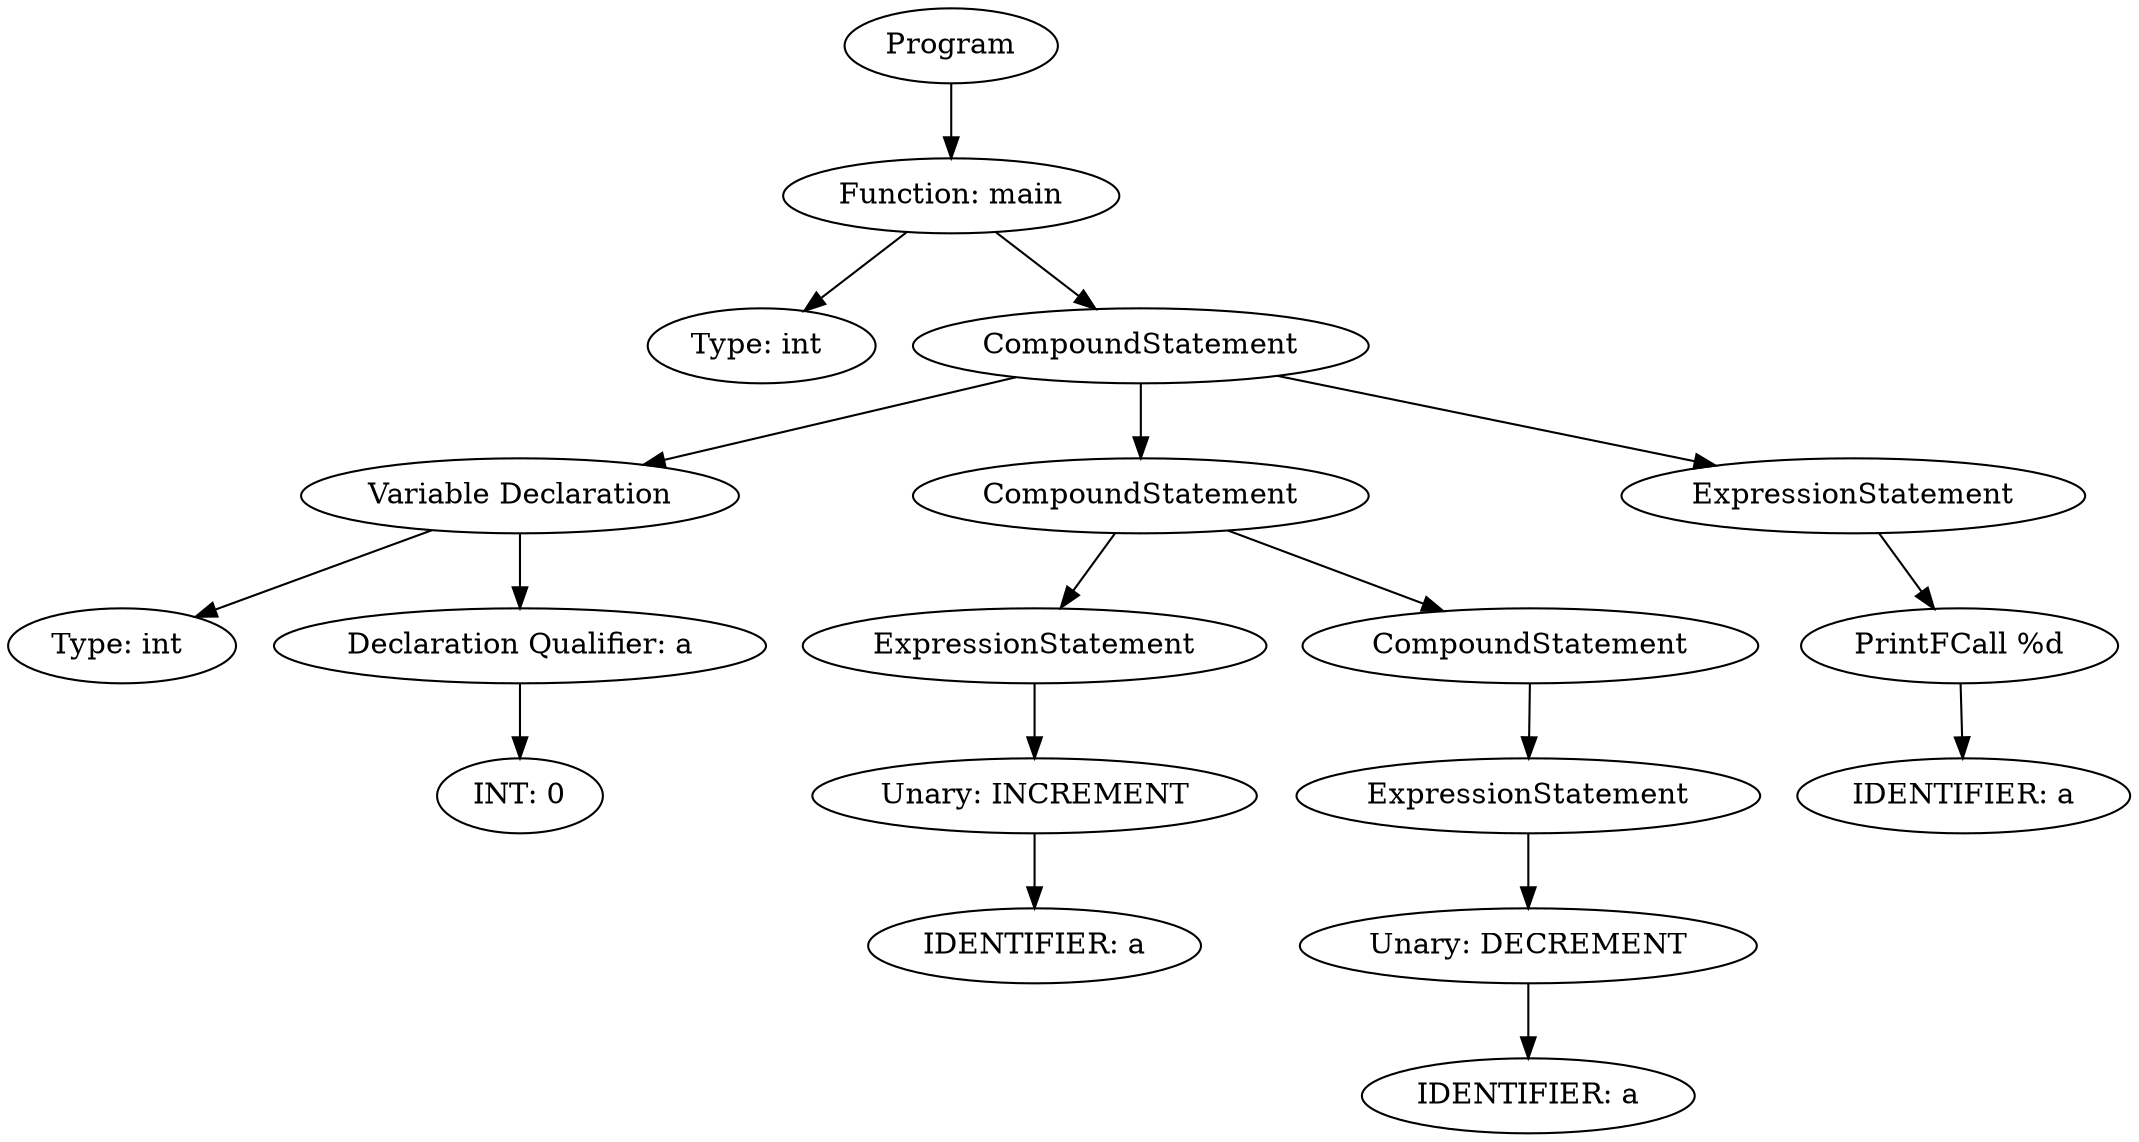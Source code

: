 digraph ExpressionGraph {
4520593232 [label="Program"];
4520593232 -> 4520592400;
4520592400 [label="Function: main"];
4520592400 -> 4520592848;
4520592848 [label="Type: int "];
4520592400 -> 4520592720;
4520592720 [label="CompoundStatement"];
4520592720 -> 4520594000;
4520594000 [label="Variable Declaration"];
4520594000 -> 4520594128;
4520594128 [label="Type: int "];
4520594000 -> 4513594128;
4513594128 [label="Declaration Qualifier: a"];
4513594128 -> 4513712336;
4513712336 [label="INT: 0"];
4520592720 -> 4520382736;
4520382736 [label="CompoundStatement"];
4520382736 -> 4520592464;
4520592464 [label="ExpressionStatement"];
4520592464 -> 4520594064;
4520594064 [label="Unary: INCREMENT"];
4520594064 -> 4520592656;
4520592656 [label="IDENTIFIER: a"];
4520382736 -> 4520384912;
4520384912 [label="CompoundStatement"];
4520384912 -> 4520593168;
4520593168 [label="ExpressionStatement"];
4520593168 -> 4520594192;
4520594192 [label="Unary: DECREMENT"];
4520594192 -> 4520594256;
4520594256 [label="IDENTIFIER: a"];
4520592720 -> 4520592528;
4520592528 [label="ExpressionStatement"];
4520592528 -> 4520594320;
4520594320 [label="PrintFCall %d"];
4520594320 -> 4520384720;
4520384720 [label="IDENTIFIER: a"];
}
